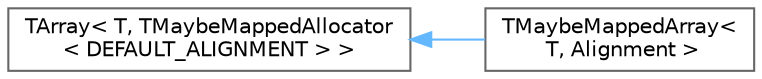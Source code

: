 digraph "Graphical Class Hierarchy"
{
 // INTERACTIVE_SVG=YES
 // LATEX_PDF_SIZE
  bgcolor="transparent";
  edge [fontname=Helvetica,fontsize=10,labelfontname=Helvetica,labelfontsize=10];
  node [fontname=Helvetica,fontsize=10,shape=box,height=0.2,width=0.4];
  rankdir="LR";
  Node0 [id="Node000000",label="TArray\< T, TMaybeMappedAllocator\l\< DEFAULT_ALIGNMENT \> \>",height=0.2,width=0.4,color="grey40", fillcolor="white", style="filled",URL="$d4/d52/classTArray.html",tooltip=" "];
  Node0 -> Node1 [id="edge6117_Node000000_Node000001",dir="back",color="steelblue1",style="solid",tooltip=" "];
  Node1 [id="Node000001",label="TMaybeMappedArray\<\l T, Alignment \>",height=0.2,width=0.4,color="grey40", fillcolor="white", style="filled",URL="$d3/d40/classTMaybeMappedArray.html",tooltip=" "];
}
